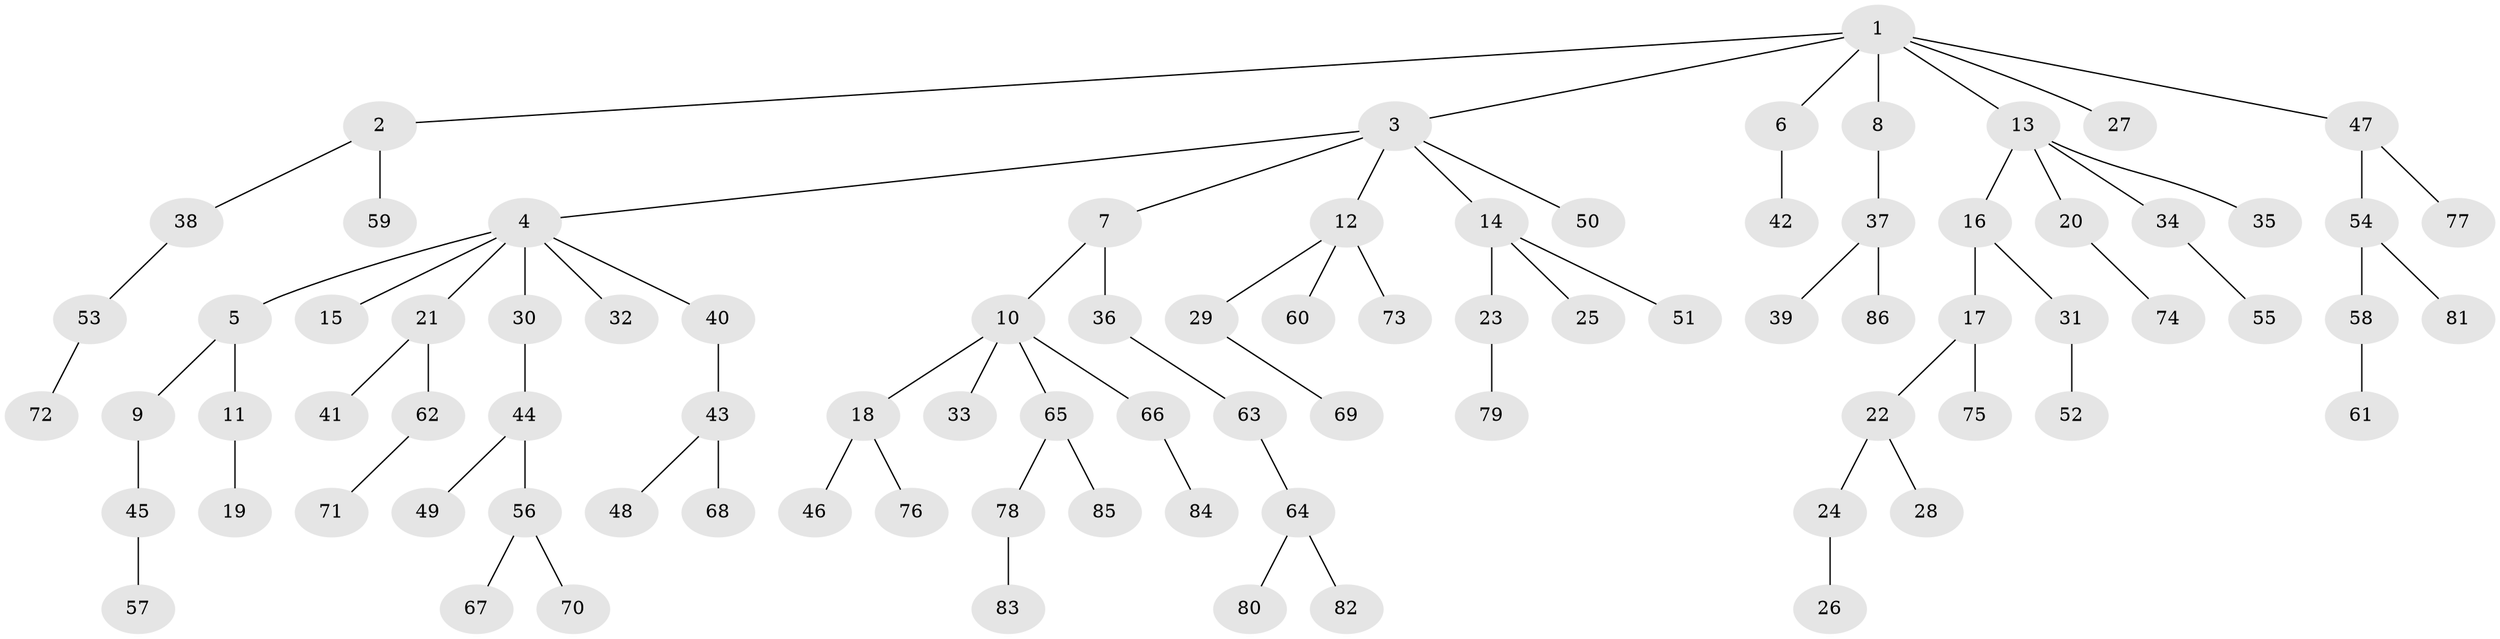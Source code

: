 // coarse degree distribution, {6: 0.05555555555555555, 2: 0.3148148148148148, 7: 0.018518518518518517, 3: 0.09259259259259259, 5: 0.018518518518518517, 1: 0.5}
// Generated by graph-tools (version 1.1) at 2025/24/03/03/25 07:24:07]
// undirected, 86 vertices, 85 edges
graph export_dot {
graph [start="1"]
  node [color=gray90,style=filled];
  1;
  2;
  3;
  4;
  5;
  6;
  7;
  8;
  9;
  10;
  11;
  12;
  13;
  14;
  15;
  16;
  17;
  18;
  19;
  20;
  21;
  22;
  23;
  24;
  25;
  26;
  27;
  28;
  29;
  30;
  31;
  32;
  33;
  34;
  35;
  36;
  37;
  38;
  39;
  40;
  41;
  42;
  43;
  44;
  45;
  46;
  47;
  48;
  49;
  50;
  51;
  52;
  53;
  54;
  55;
  56;
  57;
  58;
  59;
  60;
  61;
  62;
  63;
  64;
  65;
  66;
  67;
  68;
  69;
  70;
  71;
  72;
  73;
  74;
  75;
  76;
  77;
  78;
  79;
  80;
  81;
  82;
  83;
  84;
  85;
  86;
  1 -- 2;
  1 -- 3;
  1 -- 6;
  1 -- 8;
  1 -- 13;
  1 -- 27;
  1 -- 47;
  2 -- 38;
  2 -- 59;
  3 -- 4;
  3 -- 7;
  3 -- 12;
  3 -- 14;
  3 -- 50;
  4 -- 5;
  4 -- 15;
  4 -- 21;
  4 -- 30;
  4 -- 32;
  4 -- 40;
  5 -- 9;
  5 -- 11;
  6 -- 42;
  7 -- 10;
  7 -- 36;
  8 -- 37;
  9 -- 45;
  10 -- 18;
  10 -- 33;
  10 -- 65;
  10 -- 66;
  11 -- 19;
  12 -- 29;
  12 -- 60;
  12 -- 73;
  13 -- 16;
  13 -- 20;
  13 -- 34;
  13 -- 35;
  14 -- 23;
  14 -- 25;
  14 -- 51;
  16 -- 17;
  16 -- 31;
  17 -- 22;
  17 -- 75;
  18 -- 46;
  18 -- 76;
  20 -- 74;
  21 -- 41;
  21 -- 62;
  22 -- 24;
  22 -- 28;
  23 -- 79;
  24 -- 26;
  29 -- 69;
  30 -- 44;
  31 -- 52;
  34 -- 55;
  36 -- 63;
  37 -- 39;
  37 -- 86;
  38 -- 53;
  40 -- 43;
  43 -- 48;
  43 -- 68;
  44 -- 49;
  44 -- 56;
  45 -- 57;
  47 -- 54;
  47 -- 77;
  53 -- 72;
  54 -- 58;
  54 -- 81;
  56 -- 67;
  56 -- 70;
  58 -- 61;
  62 -- 71;
  63 -- 64;
  64 -- 80;
  64 -- 82;
  65 -- 78;
  65 -- 85;
  66 -- 84;
  78 -- 83;
}
